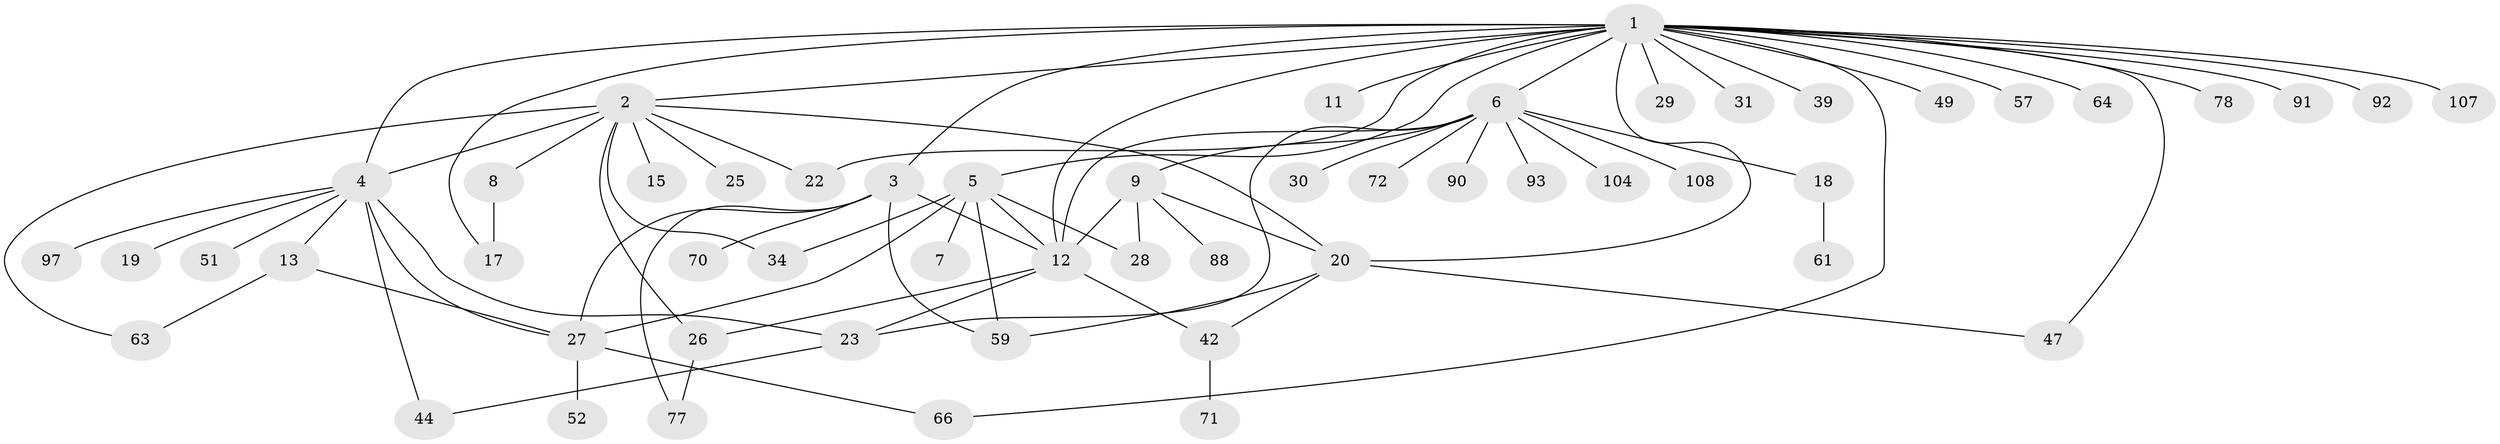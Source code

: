 // original degree distribution, {24: 0.009259259259259259, 10: 0.009259259259259259, 5: 0.037037037037037035, 6: 0.018518518518518517, 8: 0.027777777777777776, 11: 0.009259259259259259, 1: 0.46296296296296297, 2: 0.24074074074074073, 7: 0.009259259259259259, 3: 0.1111111111111111, 4: 0.06481481481481481}
// Generated by graph-tools (version 1.1) at 2025/14/03/09/25 04:14:38]
// undirected, 54 vertices, 78 edges
graph export_dot {
graph [start="1"]
  node [color=gray90,style=filled];
  1;
  2;
  3 [super="+14+50+105+55"];
  4 [super="+10"];
  5 [super="+16"];
  6;
  7;
  8;
  9 [super="+21+65"];
  11;
  12 [super="+36+33+58+80+24"];
  13;
  15;
  17 [super="+75+45+43"];
  18;
  19;
  20 [super="+99+95+67+73+46+38"];
  22 [super="+68+60"];
  23 [super="+32"];
  25;
  26;
  27 [super="+41+40"];
  28 [super="+37"];
  29;
  30;
  31;
  34 [super="+89"];
  39;
  42 [super="+53"];
  44;
  47 [super="+48"];
  49;
  51;
  52;
  57;
  59 [super="+87+98"];
  61;
  63 [super="+84"];
  64;
  66;
  70;
  71 [super="+81"];
  72;
  77 [super="+101"];
  78 [super="+106"];
  88 [super="+102"];
  90;
  91;
  92;
  93 [super="+96"];
  97;
  104;
  107;
  108;
  1 -- 2;
  1 -- 3;
  1 -- 4 [weight=2];
  1 -- 5;
  1 -- 6;
  1 -- 11;
  1 -- 12;
  1 -- 17;
  1 -- 29;
  1 -- 31;
  1 -- 39;
  1 -- 47;
  1 -- 49;
  1 -- 57;
  1 -- 64;
  1 -- 66;
  1 -- 78;
  1 -- 91;
  1 -- 92;
  1 -- 107;
  1 -- 20 [weight=2];
  1 -- 22;
  2 -- 4;
  2 -- 8;
  2 -- 15;
  2 -- 20;
  2 -- 22;
  2 -- 25;
  2 -- 26;
  2 -- 34;
  2 -- 63;
  3 -- 70;
  3 -- 27;
  3 -- 12 [weight=2];
  3 -- 77;
  3 -- 59;
  4 -- 19;
  4 -- 97;
  4 -- 51;
  4 -- 23;
  4 -- 44;
  4 -- 13;
  4 -- 27;
  5 -- 7;
  5 -- 28;
  5 -- 34;
  5 -- 59;
  5 -- 12 [weight=2];
  5 -- 27 [weight=2];
  6 -- 9;
  6 -- 18;
  6 -- 30;
  6 -- 72;
  6 -- 90;
  6 -- 93;
  6 -- 104;
  6 -- 108;
  6 -- 12;
  6 -- 23;
  8 -- 17;
  9 -- 20;
  9 -- 28;
  9 -- 88;
  9 -- 12;
  12 -- 42;
  12 -- 26;
  12 -- 23;
  13 -- 63;
  13 -- 27;
  18 -- 61;
  20 -- 47;
  20 -- 42;
  20 -- 59;
  23 -- 44;
  26 -- 77;
  27 -- 66;
  27 -- 52;
  42 -- 71;
}
